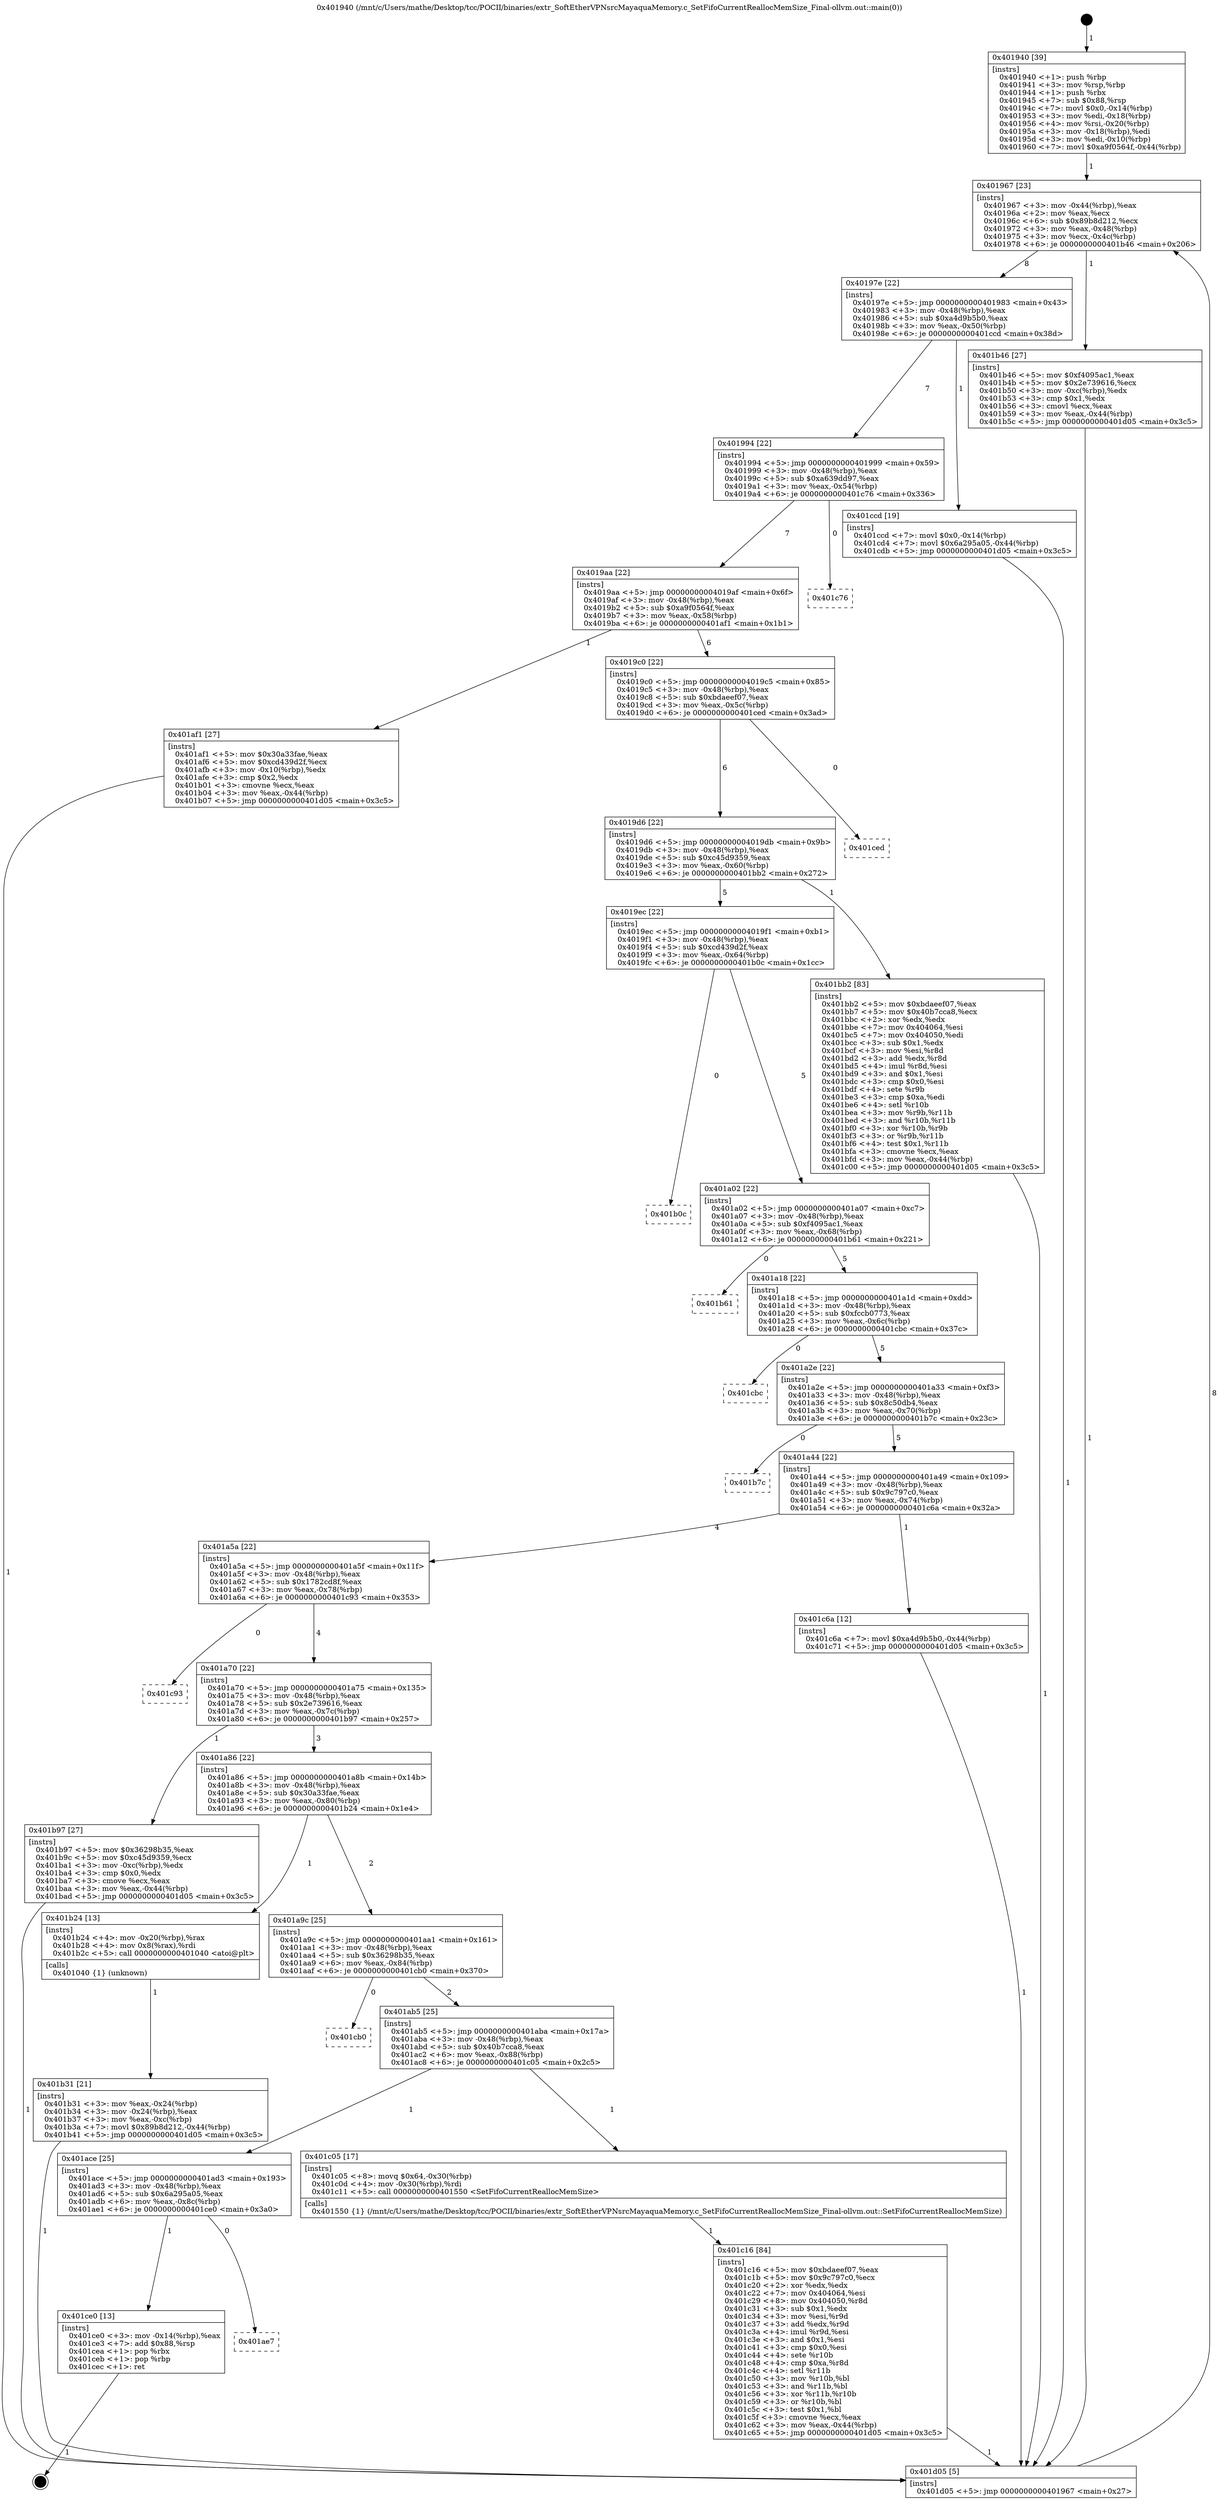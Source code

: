 digraph "0x401940" {
  label = "0x401940 (/mnt/c/Users/mathe/Desktop/tcc/POCII/binaries/extr_SoftEtherVPNsrcMayaquaMemory.c_SetFifoCurrentReallocMemSize_Final-ollvm.out::main(0))"
  labelloc = "t"
  node[shape=record]

  Entry [label="",width=0.3,height=0.3,shape=circle,fillcolor=black,style=filled]
  "0x401967" [label="{
     0x401967 [23]\l
     | [instrs]\l
     &nbsp;&nbsp;0x401967 \<+3\>: mov -0x44(%rbp),%eax\l
     &nbsp;&nbsp;0x40196a \<+2\>: mov %eax,%ecx\l
     &nbsp;&nbsp;0x40196c \<+6\>: sub $0x89b8d212,%ecx\l
     &nbsp;&nbsp;0x401972 \<+3\>: mov %eax,-0x48(%rbp)\l
     &nbsp;&nbsp;0x401975 \<+3\>: mov %ecx,-0x4c(%rbp)\l
     &nbsp;&nbsp;0x401978 \<+6\>: je 0000000000401b46 \<main+0x206\>\l
  }"]
  "0x401b46" [label="{
     0x401b46 [27]\l
     | [instrs]\l
     &nbsp;&nbsp;0x401b46 \<+5\>: mov $0xf4095ac1,%eax\l
     &nbsp;&nbsp;0x401b4b \<+5\>: mov $0x2e739616,%ecx\l
     &nbsp;&nbsp;0x401b50 \<+3\>: mov -0xc(%rbp),%edx\l
     &nbsp;&nbsp;0x401b53 \<+3\>: cmp $0x1,%edx\l
     &nbsp;&nbsp;0x401b56 \<+3\>: cmovl %ecx,%eax\l
     &nbsp;&nbsp;0x401b59 \<+3\>: mov %eax,-0x44(%rbp)\l
     &nbsp;&nbsp;0x401b5c \<+5\>: jmp 0000000000401d05 \<main+0x3c5\>\l
  }"]
  "0x40197e" [label="{
     0x40197e [22]\l
     | [instrs]\l
     &nbsp;&nbsp;0x40197e \<+5\>: jmp 0000000000401983 \<main+0x43\>\l
     &nbsp;&nbsp;0x401983 \<+3\>: mov -0x48(%rbp),%eax\l
     &nbsp;&nbsp;0x401986 \<+5\>: sub $0xa4d9b5b0,%eax\l
     &nbsp;&nbsp;0x40198b \<+3\>: mov %eax,-0x50(%rbp)\l
     &nbsp;&nbsp;0x40198e \<+6\>: je 0000000000401ccd \<main+0x38d\>\l
  }"]
  Exit [label="",width=0.3,height=0.3,shape=circle,fillcolor=black,style=filled,peripheries=2]
  "0x401ccd" [label="{
     0x401ccd [19]\l
     | [instrs]\l
     &nbsp;&nbsp;0x401ccd \<+7\>: movl $0x0,-0x14(%rbp)\l
     &nbsp;&nbsp;0x401cd4 \<+7\>: movl $0x6a295a05,-0x44(%rbp)\l
     &nbsp;&nbsp;0x401cdb \<+5\>: jmp 0000000000401d05 \<main+0x3c5\>\l
  }"]
  "0x401994" [label="{
     0x401994 [22]\l
     | [instrs]\l
     &nbsp;&nbsp;0x401994 \<+5\>: jmp 0000000000401999 \<main+0x59\>\l
     &nbsp;&nbsp;0x401999 \<+3\>: mov -0x48(%rbp),%eax\l
     &nbsp;&nbsp;0x40199c \<+5\>: sub $0xa639dd97,%eax\l
     &nbsp;&nbsp;0x4019a1 \<+3\>: mov %eax,-0x54(%rbp)\l
     &nbsp;&nbsp;0x4019a4 \<+6\>: je 0000000000401c76 \<main+0x336\>\l
  }"]
  "0x401ae7" [label="{
     0x401ae7\l
  }", style=dashed]
  "0x401c76" [label="{
     0x401c76\l
  }", style=dashed]
  "0x4019aa" [label="{
     0x4019aa [22]\l
     | [instrs]\l
     &nbsp;&nbsp;0x4019aa \<+5\>: jmp 00000000004019af \<main+0x6f\>\l
     &nbsp;&nbsp;0x4019af \<+3\>: mov -0x48(%rbp),%eax\l
     &nbsp;&nbsp;0x4019b2 \<+5\>: sub $0xa9f0564f,%eax\l
     &nbsp;&nbsp;0x4019b7 \<+3\>: mov %eax,-0x58(%rbp)\l
     &nbsp;&nbsp;0x4019ba \<+6\>: je 0000000000401af1 \<main+0x1b1\>\l
  }"]
  "0x401ce0" [label="{
     0x401ce0 [13]\l
     | [instrs]\l
     &nbsp;&nbsp;0x401ce0 \<+3\>: mov -0x14(%rbp),%eax\l
     &nbsp;&nbsp;0x401ce3 \<+7\>: add $0x88,%rsp\l
     &nbsp;&nbsp;0x401cea \<+1\>: pop %rbx\l
     &nbsp;&nbsp;0x401ceb \<+1\>: pop %rbp\l
     &nbsp;&nbsp;0x401cec \<+1\>: ret\l
  }"]
  "0x401af1" [label="{
     0x401af1 [27]\l
     | [instrs]\l
     &nbsp;&nbsp;0x401af1 \<+5\>: mov $0x30a33fae,%eax\l
     &nbsp;&nbsp;0x401af6 \<+5\>: mov $0xcd439d2f,%ecx\l
     &nbsp;&nbsp;0x401afb \<+3\>: mov -0x10(%rbp),%edx\l
     &nbsp;&nbsp;0x401afe \<+3\>: cmp $0x2,%edx\l
     &nbsp;&nbsp;0x401b01 \<+3\>: cmovne %ecx,%eax\l
     &nbsp;&nbsp;0x401b04 \<+3\>: mov %eax,-0x44(%rbp)\l
     &nbsp;&nbsp;0x401b07 \<+5\>: jmp 0000000000401d05 \<main+0x3c5\>\l
  }"]
  "0x4019c0" [label="{
     0x4019c0 [22]\l
     | [instrs]\l
     &nbsp;&nbsp;0x4019c0 \<+5\>: jmp 00000000004019c5 \<main+0x85\>\l
     &nbsp;&nbsp;0x4019c5 \<+3\>: mov -0x48(%rbp),%eax\l
     &nbsp;&nbsp;0x4019c8 \<+5\>: sub $0xbdaeef07,%eax\l
     &nbsp;&nbsp;0x4019cd \<+3\>: mov %eax,-0x5c(%rbp)\l
     &nbsp;&nbsp;0x4019d0 \<+6\>: je 0000000000401ced \<main+0x3ad\>\l
  }"]
  "0x401d05" [label="{
     0x401d05 [5]\l
     | [instrs]\l
     &nbsp;&nbsp;0x401d05 \<+5\>: jmp 0000000000401967 \<main+0x27\>\l
  }"]
  "0x401940" [label="{
     0x401940 [39]\l
     | [instrs]\l
     &nbsp;&nbsp;0x401940 \<+1\>: push %rbp\l
     &nbsp;&nbsp;0x401941 \<+3\>: mov %rsp,%rbp\l
     &nbsp;&nbsp;0x401944 \<+1\>: push %rbx\l
     &nbsp;&nbsp;0x401945 \<+7\>: sub $0x88,%rsp\l
     &nbsp;&nbsp;0x40194c \<+7\>: movl $0x0,-0x14(%rbp)\l
     &nbsp;&nbsp;0x401953 \<+3\>: mov %edi,-0x18(%rbp)\l
     &nbsp;&nbsp;0x401956 \<+4\>: mov %rsi,-0x20(%rbp)\l
     &nbsp;&nbsp;0x40195a \<+3\>: mov -0x18(%rbp),%edi\l
     &nbsp;&nbsp;0x40195d \<+3\>: mov %edi,-0x10(%rbp)\l
     &nbsp;&nbsp;0x401960 \<+7\>: movl $0xa9f0564f,-0x44(%rbp)\l
  }"]
  "0x401c16" [label="{
     0x401c16 [84]\l
     | [instrs]\l
     &nbsp;&nbsp;0x401c16 \<+5\>: mov $0xbdaeef07,%eax\l
     &nbsp;&nbsp;0x401c1b \<+5\>: mov $0x9c797c0,%ecx\l
     &nbsp;&nbsp;0x401c20 \<+2\>: xor %edx,%edx\l
     &nbsp;&nbsp;0x401c22 \<+7\>: mov 0x404064,%esi\l
     &nbsp;&nbsp;0x401c29 \<+8\>: mov 0x404050,%r8d\l
     &nbsp;&nbsp;0x401c31 \<+3\>: sub $0x1,%edx\l
     &nbsp;&nbsp;0x401c34 \<+3\>: mov %esi,%r9d\l
     &nbsp;&nbsp;0x401c37 \<+3\>: add %edx,%r9d\l
     &nbsp;&nbsp;0x401c3a \<+4\>: imul %r9d,%esi\l
     &nbsp;&nbsp;0x401c3e \<+3\>: and $0x1,%esi\l
     &nbsp;&nbsp;0x401c41 \<+3\>: cmp $0x0,%esi\l
     &nbsp;&nbsp;0x401c44 \<+4\>: sete %r10b\l
     &nbsp;&nbsp;0x401c48 \<+4\>: cmp $0xa,%r8d\l
     &nbsp;&nbsp;0x401c4c \<+4\>: setl %r11b\l
     &nbsp;&nbsp;0x401c50 \<+3\>: mov %r10b,%bl\l
     &nbsp;&nbsp;0x401c53 \<+3\>: and %r11b,%bl\l
     &nbsp;&nbsp;0x401c56 \<+3\>: xor %r11b,%r10b\l
     &nbsp;&nbsp;0x401c59 \<+3\>: or %r10b,%bl\l
     &nbsp;&nbsp;0x401c5c \<+3\>: test $0x1,%bl\l
     &nbsp;&nbsp;0x401c5f \<+3\>: cmovne %ecx,%eax\l
     &nbsp;&nbsp;0x401c62 \<+3\>: mov %eax,-0x44(%rbp)\l
     &nbsp;&nbsp;0x401c65 \<+5\>: jmp 0000000000401d05 \<main+0x3c5\>\l
  }"]
  "0x401ced" [label="{
     0x401ced\l
  }", style=dashed]
  "0x4019d6" [label="{
     0x4019d6 [22]\l
     | [instrs]\l
     &nbsp;&nbsp;0x4019d6 \<+5\>: jmp 00000000004019db \<main+0x9b\>\l
     &nbsp;&nbsp;0x4019db \<+3\>: mov -0x48(%rbp),%eax\l
     &nbsp;&nbsp;0x4019de \<+5\>: sub $0xc45d9359,%eax\l
     &nbsp;&nbsp;0x4019e3 \<+3\>: mov %eax,-0x60(%rbp)\l
     &nbsp;&nbsp;0x4019e6 \<+6\>: je 0000000000401bb2 \<main+0x272\>\l
  }"]
  "0x401ace" [label="{
     0x401ace [25]\l
     | [instrs]\l
     &nbsp;&nbsp;0x401ace \<+5\>: jmp 0000000000401ad3 \<main+0x193\>\l
     &nbsp;&nbsp;0x401ad3 \<+3\>: mov -0x48(%rbp),%eax\l
     &nbsp;&nbsp;0x401ad6 \<+5\>: sub $0x6a295a05,%eax\l
     &nbsp;&nbsp;0x401adb \<+6\>: mov %eax,-0x8c(%rbp)\l
     &nbsp;&nbsp;0x401ae1 \<+6\>: je 0000000000401ce0 \<main+0x3a0\>\l
  }"]
  "0x401bb2" [label="{
     0x401bb2 [83]\l
     | [instrs]\l
     &nbsp;&nbsp;0x401bb2 \<+5\>: mov $0xbdaeef07,%eax\l
     &nbsp;&nbsp;0x401bb7 \<+5\>: mov $0x40b7cca8,%ecx\l
     &nbsp;&nbsp;0x401bbc \<+2\>: xor %edx,%edx\l
     &nbsp;&nbsp;0x401bbe \<+7\>: mov 0x404064,%esi\l
     &nbsp;&nbsp;0x401bc5 \<+7\>: mov 0x404050,%edi\l
     &nbsp;&nbsp;0x401bcc \<+3\>: sub $0x1,%edx\l
     &nbsp;&nbsp;0x401bcf \<+3\>: mov %esi,%r8d\l
     &nbsp;&nbsp;0x401bd2 \<+3\>: add %edx,%r8d\l
     &nbsp;&nbsp;0x401bd5 \<+4\>: imul %r8d,%esi\l
     &nbsp;&nbsp;0x401bd9 \<+3\>: and $0x1,%esi\l
     &nbsp;&nbsp;0x401bdc \<+3\>: cmp $0x0,%esi\l
     &nbsp;&nbsp;0x401bdf \<+4\>: sete %r9b\l
     &nbsp;&nbsp;0x401be3 \<+3\>: cmp $0xa,%edi\l
     &nbsp;&nbsp;0x401be6 \<+4\>: setl %r10b\l
     &nbsp;&nbsp;0x401bea \<+3\>: mov %r9b,%r11b\l
     &nbsp;&nbsp;0x401bed \<+3\>: and %r10b,%r11b\l
     &nbsp;&nbsp;0x401bf0 \<+3\>: xor %r10b,%r9b\l
     &nbsp;&nbsp;0x401bf3 \<+3\>: or %r9b,%r11b\l
     &nbsp;&nbsp;0x401bf6 \<+4\>: test $0x1,%r11b\l
     &nbsp;&nbsp;0x401bfa \<+3\>: cmovne %ecx,%eax\l
     &nbsp;&nbsp;0x401bfd \<+3\>: mov %eax,-0x44(%rbp)\l
     &nbsp;&nbsp;0x401c00 \<+5\>: jmp 0000000000401d05 \<main+0x3c5\>\l
  }"]
  "0x4019ec" [label="{
     0x4019ec [22]\l
     | [instrs]\l
     &nbsp;&nbsp;0x4019ec \<+5\>: jmp 00000000004019f1 \<main+0xb1\>\l
     &nbsp;&nbsp;0x4019f1 \<+3\>: mov -0x48(%rbp),%eax\l
     &nbsp;&nbsp;0x4019f4 \<+5\>: sub $0xcd439d2f,%eax\l
     &nbsp;&nbsp;0x4019f9 \<+3\>: mov %eax,-0x64(%rbp)\l
     &nbsp;&nbsp;0x4019fc \<+6\>: je 0000000000401b0c \<main+0x1cc\>\l
  }"]
  "0x401c05" [label="{
     0x401c05 [17]\l
     | [instrs]\l
     &nbsp;&nbsp;0x401c05 \<+8\>: movq $0x64,-0x30(%rbp)\l
     &nbsp;&nbsp;0x401c0d \<+4\>: mov -0x30(%rbp),%rdi\l
     &nbsp;&nbsp;0x401c11 \<+5\>: call 0000000000401550 \<SetFifoCurrentReallocMemSize\>\l
     | [calls]\l
     &nbsp;&nbsp;0x401550 \{1\} (/mnt/c/Users/mathe/Desktop/tcc/POCII/binaries/extr_SoftEtherVPNsrcMayaquaMemory.c_SetFifoCurrentReallocMemSize_Final-ollvm.out::SetFifoCurrentReallocMemSize)\l
  }"]
  "0x401b0c" [label="{
     0x401b0c\l
  }", style=dashed]
  "0x401a02" [label="{
     0x401a02 [22]\l
     | [instrs]\l
     &nbsp;&nbsp;0x401a02 \<+5\>: jmp 0000000000401a07 \<main+0xc7\>\l
     &nbsp;&nbsp;0x401a07 \<+3\>: mov -0x48(%rbp),%eax\l
     &nbsp;&nbsp;0x401a0a \<+5\>: sub $0xf4095ac1,%eax\l
     &nbsp;&nbsp;0x401a0f \<+3\>: mov %eax,-0x68(%rbp)\l
     &nbsp;&nbsp;0x401a12 \<+6\>: je 0000000000401b61 \<main+0x221\>\l
  }"]
  "0x401ab5" [label="{
     0x401ab5 [25]\l
     | [instrs]\l
     &nbsp;&nbsp;0x401ab5 \<+5\>: jmp 0000000000401aba \<main+0x17a\>\l
     &nbsp;&nbsp;0x401aba \<+3\>: mov -0x48(%rbp),%eax\l
     &nbsp;&nbsp;0x401abd \<+5\>: sub $0x40b7cca8,%eax\l
     &nbsp;&nbsp;0x401ac2 \<+6\>: mov %eax,-0x88(%rbp)\l
     &nbsp;&nbsp;0x401ac8 \<+6\>: je 0000000000401c05 \<main+0x2c5\>\l
  }"]
  "0x401b61" [label="{
     0x401b61\l
  }", style=dashed]
  "0x401a18" [label="{
     0x401a18 [22]\l
     | [instrs]\l
     &nbsp;&nbsp;0x401a18 \<+5\>: jmp 0000000000401a1d \<main+0xdd\>\l
     &nbsp;&nbsp;0x401a1d \<+3\>: mov -0x48(%rbp),%eax\l
     &nbsp;&nbsp;0x401a20 \<+5\>: sub $0xfccb0773,%eax\l
     &nbsp;&nbsp;0x401a25 \<+3\>: mov %eax,-0x6c(%rbp)\l
     &nbsp;&nbsp;0x401a28 \<+6\>: je 0000000000401cbc \<main+0x37c\>\l
  }"]
  "0x401cb0" [label="{
     0x401cb0\l
  }", style=dashed]
  "0x401cbc" [label="{
     0x401cbc\l
  }", style=dashed]
  "0x401a2e" [label="{
     0x401a2e [22]\l
     | [instrs]\l
     &nbsp;&nbsp;0x401a2e \<+5\>: jmp 0000000000401a33 \<main+0xf3\>\l
     &nbsp;&nbsp;0x401a33 \<+3\>: mov -0x48(%rbp),%eax\l
     &nbsp;&nbsp;0x401a36 \<+5\>: sub $0x8c50db4,%eax\l
     &nbsp;&nbsp;0x401a3b \<+3\>: mov %eax,-0x70(%rbp)\l
     &nbsp;&nbsp;0x401a3e \<+6\>: je 0000000000401b7c \<main+0x23c\>\l
  }"]
  "0x401b31" [label="{
     0x401b31 [21]\l
     | [instrs]\l
     &nbsp;&nbsp;0x401b31 \<+3\>: mov %eax,-0x24(%rbp)\l
     &nbsp;&nbsp;0x401b34 \<+3\>: mov -0x24(%rbp),%eax\l
     &nbsp;&nbsp;0x401b37 \<+3\>: mov %eax,-0xc(%rbp)\l
     &nbsp;&nbsp;0x401b3a \<+7\>: movl $0x89b8d212,-0x44(%rbp)\l
     &nbsp;&nbsp;0x401b41 \<+5\>: jmp 0000000000401d05 \<main+0x3c5\>\l
  }"]
  "0x401b7c" [label="{
     0x401b7c\l
  }", style=dashed]
  "0x401a44" [label="{
     0x401a44 [22]\l
     | [instrs]\l
     &nbsp;&nbsp;0x401a44 \<+5\>: jmp 0000000000401a49 \<main+0x109\>\l
     &nbsp;&nbsp;0x401a49 \<+3\>: mov -0x48(%rbp),%eax\l
     &nbsp;&nbsp;0x401a4c \<+5\>: sub $0x9c797c0,%eax\l
     &nbsp;&nbsp;0x401a51 \<+3\>: mov %eax,-0x74(%rbp)\l
     &nbsp;&nbsp;0x401a54 \<+6\>: je 0000000000401c6a \<main+0x32a\>\l
  }"]
  "0x401a9c" [label="{
     0x401a9c [25]\l
     | [instrs]\l
     &nbsp;&nbsp;0x401a9c \<+5\>: jmp 0000000000401aa1 \<main+0x161\>\l
     &nbsp;&nbsp;0x401aa1 \<+3\>: mov -0x48(%rbp),%eax\l
     &nbsp;&nbsp;0x401aa4 \<+5\>: sub $0x36298b35,%eax\l
     &nbsp;&nbsp;0x401aa9 \<+6\>: mov %eax,-0x84(%rbp)\l
     &nbsp;&nbsp;0x401aaf \<+6\>: je 0000000000401cb0 \<main+0x370\>\l
  }"]
  "0x401c6a" [label="{
     0x401c6a [12]\l
     | [instrs]\l
     &nbsp;&nbsp;0x401c6a \<+7\>: movl $0xa4d9b5b0,-0x44(%rbp)\l
     &nbsp;&nbsp;0x401c71 \<+5\>: jmp 0000000000401d05 \<main+0x3c5\>\l
  }"]
  "0x401a5a" [label="{
     0x401a5a [22]\l
     | [instrs]\l
     &nbsp;&nbsp;0x401a5a \<+5\>: jmp 0000000000401a5f \<main+0x11f\>\l
     &nbsp;&nbsp;0x401a5f \<+3\>: mov -0x48(%rbp),%eax\l
     &nbsp;&nbsp;0x401a62 \<+5\>: sub $0x1782cd8f,%eax\l
     &nbsp;&nbsp;0x401a67 \<+3\>: mov %eax,-0x78(%rbp)\l
     &nbsp;&nbsp;0x401a6a \<+6\>: je 0000000000401c93 \<main+0x353\>\l
  }"]
  "0x401b24" [label="{
     0x401b24 [13]\l
     | [instrs]\l
     &nbsp;&nbsp;0x401b24 \<+4\>: mov -0x20(%rbp),%rax\l
     &nbsp;&nbsp;0x401b28 \<+4\>: mov 0x8(%rax),%rdi\l
     &nbsp;&nbsp;0x401b2c \<+5\>: call 0000000000401040 \<atoi@plt\>\l
     | [calls]\l
     &nbsp;&nbsp;0x401040 \{1\} (unknown)\l
  }"]
  "0x401c93" [label="{
     0x401c93\l
  }", style=dashed]
  "0x401a70" [label="{
     0x401a70 [22]\l
     | [instrs]\l
     &nbsp;&nbsp;0x401a70 \<+5\>: jmp 0000000000401a75 \<main+0x135\>\l
     &nbsp;&nbsp;0x401a75 \<+3\>: mov -0x48(%rbp),%eax\l
     &nbsp;&nbsp;0x401a78 \<+5\>: sub $0x2e739616,%eax\l
     &nbsp;&nbsp;0x401a7d \<+3\>: mov %eax,-0x7c(%rbp)\l
     &nbsp;&nbsp;0x401a80 \<+6\>: je 0000000000401b97 \<main+0x257\>\l
  }"]
  "0x401a86" [label="{
     0x401a86 [22]\l
     | [instrs]\l
     &nbsp;&nbsp;0x401a86 \<+5\>: jmp 0000000000401a8b \<main+0x14b\>\l
     &nbsp;&nbsp;0x401a8b \<+3\>: mov -0x48(%rbp),%eax\l
     &nbsp;&nbsp;0x401a8e \<+5\>: sub $0x30a33fae,%eax\l
     &nbsp;&nbsp;0x401a93 \<+3\>: mov %eax,-0x80(%rbp)\l
     &nbsp;&nbsp;0x401a96 \<+6\>: je 0000000000401b24 \<main+0x1e4\>\l
  }"]
  "0x401b97" [label="{
     0x401b97 [27]\l
     | [instrs]\l
     &nbsp;&nbsp;0x401b97 \<+5\>: mov $0x36298b35,%eax\l
     &nbsp;&nbsp;0x401b9c \<+5\>: mov $0xc45d9359,%ecx\l
     &nbsp;&nbsp;0x401ba1 \<+3\>: mov -0xc(%rbp),%edx\l
     &nbsp;&nbsp;0x401ba4 \<+3\>: cmp $0x0,%edx\l
     &nbsp;&nbsp;0x401ba7 \<+3\>: cmove %ecx,%eax\l
     &nbsp;&nbsp;0x401baa \<+3\>: mov %eax,-0x44(%rbp)\l
     &nbsp;&nbsp;0x401bad \<+5\>: jmp 0000000000401d05 \<main+0x3c5\>\l
  }"]
  Entry -> "0x401940" [label=" 1"]
  "0x401967" -> "0x401b46" [label=" 1"]
  "0x401967" -> "0x40197e" [label=" 8"]
  "0x401ce0" -> Exit [label=" 1"]
  "0x40197e" -> "0x401ccd" [label=" 1"]
  "0x40197e" -> "0x401994" [label=" 7"]
  "0x401ace" -> "0x401ae7" [label=" 0"]
  "0x401994" -> "0x401c76" [label=" 0"]
  "0x401994" -> "0x4019aa" [label=" 7"]
  "0x401ace" -> "0x401ce0" [label=" 1"]
  "0x4019aa" -> "0x401af1" [label=" 1"]
  "0x4019aa" -> "0x4019c0" [label=" 6"]
  "0x401af1" -> "0x401d05" [label=" 1"]
  "0x401940" -> "0x401967" [label=" 1"]
  "0x401d05" -> "0x401967" [label=" 8"]
  "0x401ccd" -> "0x401d05" [label=" 1"]
  "0x4019c0" -> "0x401ced" [label=" 0"]
  "0x4019c0" -> "0x4019d6" [label=" 6"]
  "0x401c6a" -> "0x401d05" [label=" 1"]
  "0x4019d6" -> "0x401bb2" [label=" 1"]
  "0x4019d6" -> "0x4019ec" [label=" 5"]
  "0x401c16" -> "0x401d05" [label=" 1"]
  "0x4019ec" -> "0x401b0c" [label=" 0"]
  "0x4019ec" -> "0x401a02" [label=" 5"]
  "0x401c05" -> "0x401c16" [label=" 1"]
  "0x401a02" -> "0x401b61" [label=" 0"]
  "0x401a02" -> "0x401a18" [label=" 5"]
  "0x401ab5" -> "0x401c05" [label=" 1"]
  "0x401a18" -> "0x401cbc" [label=" 0"]
  "0x401a18" -> "0x401a2e" [label=" 5"]
  "0x401ab5" -> "0x401ace" [label=" 1"]
  "0x401a2e" -> "0x401b7c" [label=" 0"]
  "0x401a2e" -> "0x401a44" [label=" 5"]
  "0x401a9c" -> "0x401cb0" [label=" 0"]
  "0x401a44" -> "0x401c6a" [label=" 1"]
  "0x401a44" -> "0x401a5a" [label=" 4"]
  "0x401a9c" -> "0x401ab5" [label=" 2"]
  "0x401a5a" -> "0x401c93" [label=" 0"]
  "0x401a5a" -> "0x401a70" [label=" 4"]
  "0x401bb2" -> "0x401d05" [label=" 1"]
  "0x401a70" -> "0x401b97" [label=" 1"]
  "0x401a70" -> "0x401a86" [label=" 3"]
  "0x401b97" -> "0x401d05" [label=" 1"]
  "0x401a86" -> "0x401b24" [label=" 1"]
  "0x401a86" -> "0x401a9c" [label=" 2"]
  "0x401b24" -> "0x401b31" [label=" 1"]
  "0x401b31" -> "0x401d05" [label=" 1"]
  "0x401b46" -> "0x401d05" [label=" 1"]
}
